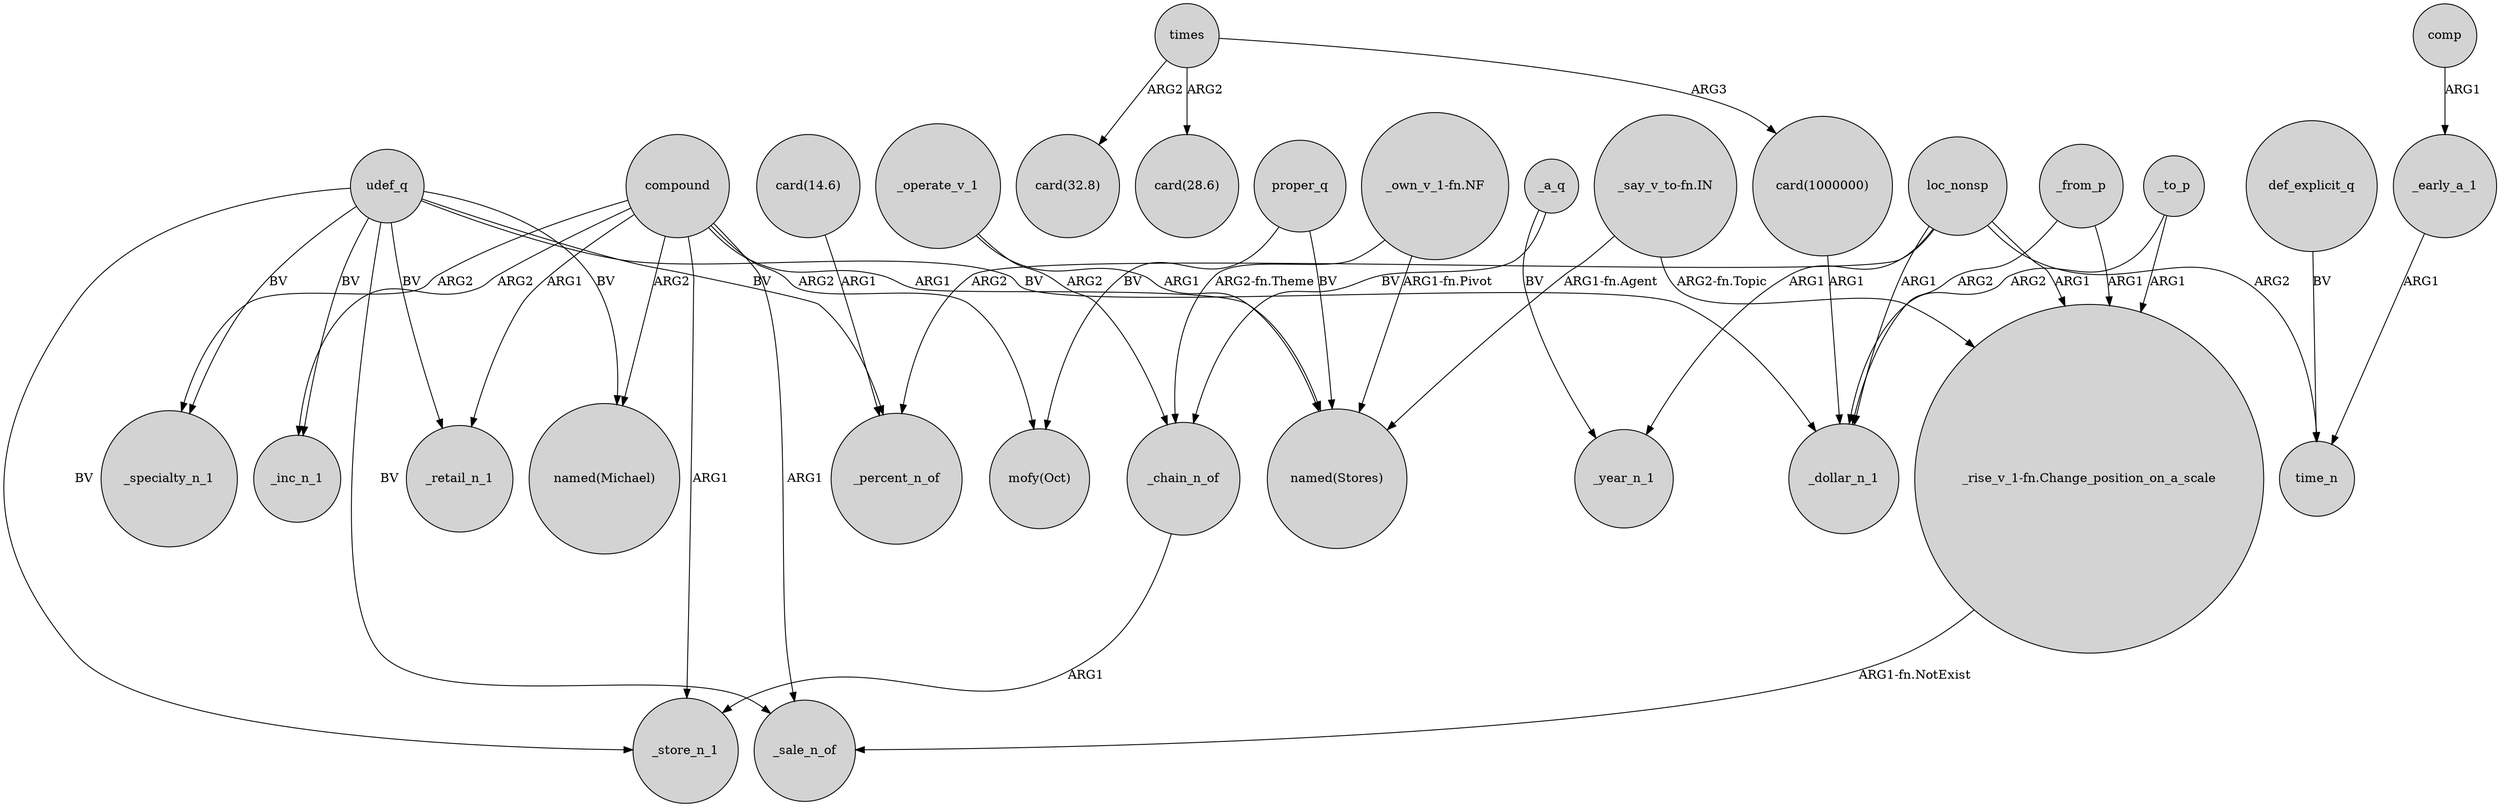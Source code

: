 digraph {
	node [shape=circle style=filled]
	udef_q -> _specialty_n_1 [label=BV]
	"card(1000000)" -> _dollar_n_1 [label=ARG1]
	udef_q -> _inc_n_1 [label=BV]
	_to_p -> _dollar_n_1 [label=ARG2]
	compound -> _store_n_1 [label=ARG1]
	_a_q -> _chain_n_of [label=BV]
	def_explicit_q -> time_n [label=BV]
	"_rise_v_1-fn.Change_position_on_a_scale" -> _sale_n_of [label="ARG1-fn.NotExist"]
	compound -> _retail_n_1 [label=ARG1]
	times -> "card(32.8)" [label=ARG2]
	loc_nonsp -> _year_n_1 [label=ARG1]
	proper_q -> "mofy(Oct)" [label=BV]
	_operate_v_1 -> "named(Stores)" [label=ARG1]
	loc_nonsp -> time_n [label=ARG2]
	compound -> "named(Stores)" [label=ARG1]
	times -> "card(28.6)" [label=ARG2]
	"card(14.6)" -> _percent_n_of [label=ARG1]
	_operate_v_1 -> _chain_n_of [label=ARG2]
	udef_q -> "named(Michael)" [label=BV]
	_chain_n_of -> _store_n_1 [label=ARG1]
	times -> "card(1000000)" [label=ARG3]
	proper_q -> "named(Stores)" [label=BV]
	loc_nonsp -> _percent_n_of [label=ARG2]
	loc_nonsp -> "_rise_v_1-fn.Change_position_on_a_scale" [label=ARG1]
	"_own_v_1-fn.NF" -> _chain_n_of [label="ARG2-fn.Theme"]
	compound -> _specialty_n_1 [label=ARG2]
	udef_q -> _sale_n_of [label=BV]
	compound -> _sale_n_of [label=ARG1]
	"_say_v_to-fn.IN" -> "named(Stores)" [label="ARG1-fn.Agent"]
	"_own_v_1-fn.NF" -> "named(Stores)" [label="ARG1-fn.Pivot"]
	_early_a_1 -> time_n [label=ARG1]
	compound -> "mofy(Oct)" [label=ARG2]
	"_say_v_to-fn.IN" -> "_rise_v_1-fn.Change_position_on_a_scale" [label="ARG2-fn.Topic"]
	udef_q -> _retail_n_1 [label=BV]
	_a_q -> _year_n_1 [label=BV]
	udef_q -> _percent_n_of [label=BV]
	_from_p -> _dollar_n_1 [label=ARG2]
	loc_nonsp -> _dollar_n_1 [label=ARG1]
	_to_p -> "_rise_v_1-fn.Change_position_on_a_scale" [label=ARG1]
	compound -> "named(Michael)" [label=ARG2]
	compound -> _inc_n_1 [label=ARG2]
	comp -> _early_a_1 [label=ARG1]
	udef_q -> _store_n_1 [label=BV]
	udef_q -> _dollar_n_1 [label=BV]
	_from_p -> "_rise_v_1-fn.Change_position_on_a_scale" [label=ARG1]
}
